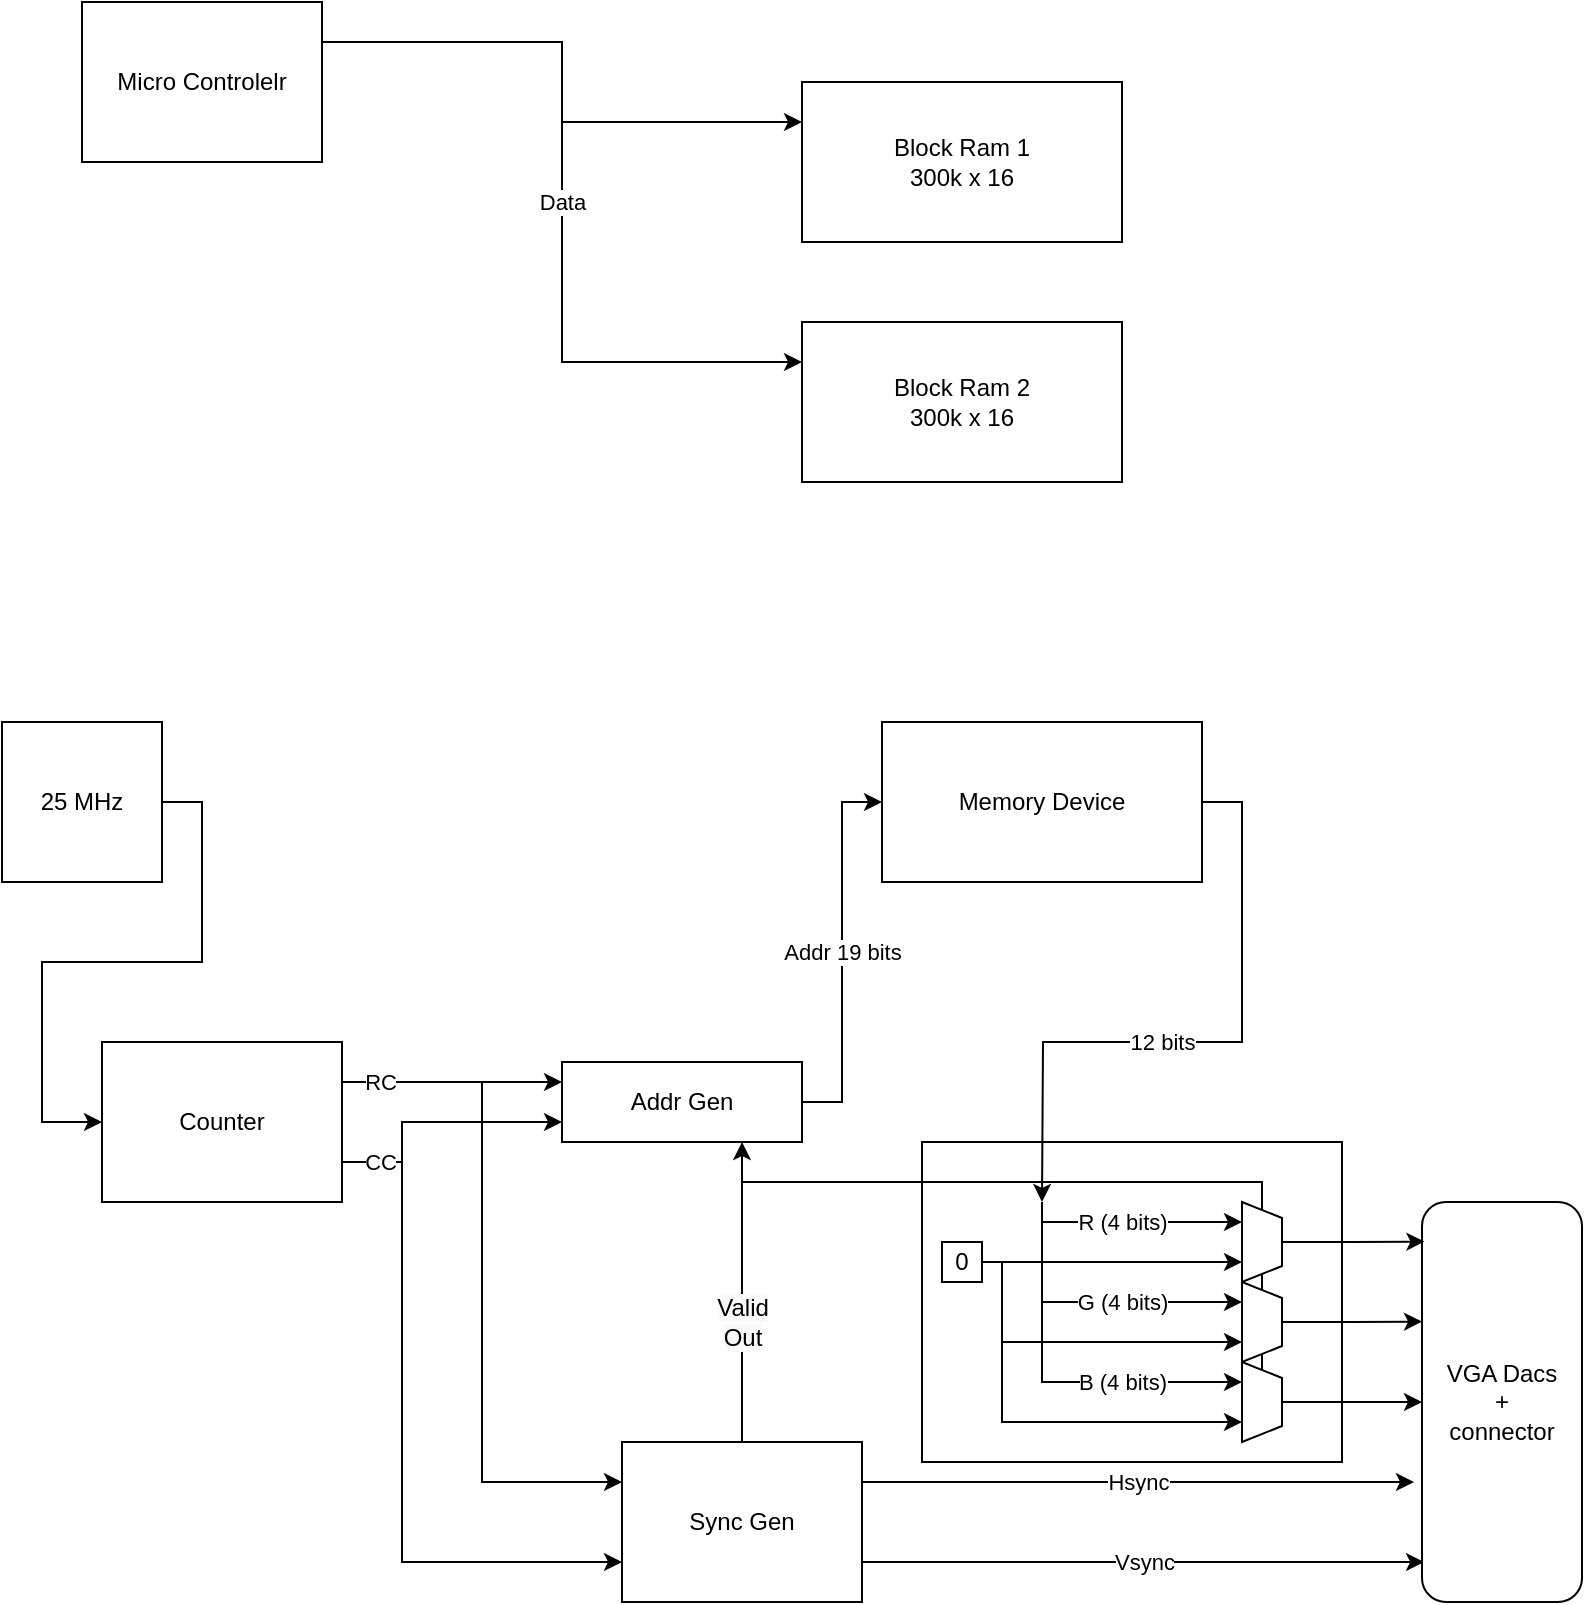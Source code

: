 <mxfile version="12.4.2" type="device" pages="1"><diagram id="L-1BCRLC5HpaTcKWwyJb" name="Page-1"><mxGraphModel dx="1385" dy="793" grid="1" gridSize="10" guides="1" tooltips="1" connect="1" arrows="1" fold="1" page="1" pageScale="1" pageWidth="850" pageHeight="1100" math="0" shadow="0"><root><mxCell id="0"/><mxCell id="1" parent="0"/><mxCell id="QI0o8_uRKqciJUunr0mL-51" value="" style="rounded=0;whiteSpace=wrap;html=1;" vertex="1" parent="1"><mxGeometry x="500" y="650" width="210" height="160" as="geometry"/></mxCell><mxCell id="QI0o8_uRKqciJUunr0mL-15" style="edgeStyle=orthogonalEdgeStyle;rounded=0;orthogonalLoop=1;jettySize=auto;html=1;exitX=1;exitY=0.25;exitDx=0;exitDy=0;entryX=0;entryY=0.25;entryDx=0;entryDy=0;" edge="1" parent="1" source="QI0o8_uRKqciJUunr0mL-11" target="QI0o8_uRKqciJUunr0mL-10"><mxGeometry relative="1" as="geometry"/></mxCell><mxCell id="QI0o8_uRKqciJUunr0mL-1" value="Block Ram 1&lt;br&gt;300k x 16" style="rounded=0;whiteSpace=wrap;html=1;" vertex="1" parent="1"><mxGeometry x="440" y="120" width="160" height="80" as="geometry"/></mxCell><mxCell id="QI0o8_uRKqciJUunr0mL-3" style="edgeStyle=orthogonalEdgeStyle;rounded=0;orthogonalLoop=1;jettySize=auto;html=1;exitX=1;exitY=0.25;exitDx=0;exitDy=0;entryX=0;entryY=0.25;entryDx=0;entryDy=0;" edge="1" parent="1" source="QI0o8_uRKqciJUunr0mL-2" target="QI0o8_uRKqciJUunr0mL-1"><mxGeometry relative="1" as="geometry"/></mxCell><mxCell id="QI0o8_uRKqciJUunr0mL-5" value="Data" style="edgeStyle=orthogonalEdgeStyle;rounded=0;orthogonalLoop=1;jettySize=auto;html=1;exitX=1;exitY=0.25;exitDx=0;exitDy=0;entryX=0;entryY=0.25;entryDx=0;entryDy=0;" edge="1" parent="1" source="QI0o8_uRKqciJUunr0mL-2" target="QI0o8_uRKqciJUunr0mL-4"><mxGeometry relative="1" as="geometry"/></mxCell><mxCell id="QI0o8_uRKqciJUunr0mL-2" value="Micro Controlelr" style="rounded=0;whiteSpace=wrap;html=1;" vertex="1" parent="1"><mxGeometry x="80" y="80" width="120" height="80" as="geometry"/></mxCell><mxCell id="QI0o8_uRKqciJUunr0mL-4" value="Block Ram 2&lt;br&gt;300k x 16" style="rounded=0;whiteSpace=wrap;html=1;" vertex="1" parent="1"><mxGeometry x="440" y="240" width="160" height="80" as="geometry"/></mxCell><mxCell id="QI0o8_uRKqciJUunr0mL-8" value="Hsync" style="edgeStyle=orthogonalEdgeStyle;rounded=0;orthogonalLoop=1;jettySize=auto;html=1;exitX=1;exitY=0.25;exitDx=0;exitDy=0;entryX=-0.05;entryY=0.7;entryDx=0;entryDy=0;entryPerimeter=0;" edge="1" parent="1" source="QI0o8_uRKqciJUunr0mL-6" target="QI0o8_uRKqciJUunr0mL-7"><mxGeometry relative="1" as="geometry"/></mxCell><mxCell id="QI0o8_uRKqciJUunr0mL-9" value="Vsync" style="edgeStyle=orthogonalEdgeStyle;rounded=0;orthogonalLoop=1;jettySize=auto;html=1;exitX=1;exitY=0.75;exitDx=0;exitDy=0;entryX=0.013;entryY=0.9;entryDx=0;entryDy=0;entryPerimeter=0;" edge="1" parent="1" source="QI0o8_uRKqciJUunr0mL-6" target="QI0o8_uRKqciJUunr0mL-7"><mxGeometry relative="1" as="geometry"/></mxCell><mxCell id="QI0o8_uRKqciJUunr0mL-49" style="edgeStyle=orthogonalEdgeStyle;rounded=0;orthogonalLoop=1;jettySize=auto;html=1;exitX=0.5;exitY=0;exitDx=0;exitDy=0;entryX=0.75;entryY=1;entryDx=0;entryDy=0;endArrow=classic;endFill=1;" edge="1" parent="1" source="QI0o8_uRKqciJUunr0mL-6" target="QI0o8_uRKqciJUunr0mL-10"><mxGeometry relative="1" as="geometry"/></mxCell><mxCell id="QI0o8_uRKqciJUunr0mL-6" value="Sync Gen" style="rounded=0;whiteSpace=wrap;html=1;" vertex="1" parent="1"><mxGeometry x="350" y="800" width="120" height="80" as="geometry"/></mxCell><mxCell id="QI0o8_uRKqciJUunr0mL-7" value="VGA Dacs&lt;br&gt;+&lt;br&gt;connector" style="rounded=1;whiteSpace=wrap;html=1;" vertex="1" parent="1"><mxGeometry x="750" y="680" width="80" height="200" as="geometry"/></mxCell><mxCell id="QI0o8_uRKqciJUunr0mL-18" value="Addr 19 bits" style="edgeStyle=orthogonalEdgeStyle;rounded=0;orthogonalLoop=1;jettySize=auto;html=1;exitX=1;exitY=0.5;exitDx=0;exitDy=0;entryX=0;entryY=0.5;entryDx=0;entryDy=0;" edge="1" parent="1" source="QI0o8_uRKqciJUunr0mL-10" target="QI0o8_uRKqciJUunr0mL-17"><mxGeometry relative="1" as="geometry"/></mxCell><mxCell id="QI0o8_uRKqciJUunr0mL-10" value="Addr Gen" style="rounded=0;whiteSpace=wrap;html=1;" vertex="1" parent="1"><mxGeometry x="320" y="610" width="120" height="40" as="geometry"/></mxCell><mxCell id="QI0o8_uRKqciJUunr0mL-12" value="RC" style="edgeStyle=orthogonalEdgeStyle;rounded=0;orthogonalLoop=1;jettySize=auto;html=1;exitX=1;exitY=0.25;exitDx=0;exitDy=0;entryX=0;entryY=0.25;entryDx=0;entryDy=0;" edge="1" parent="1" source="QI0o8_uRKqciJUunr0mL-11" target="QI0o8_uRKqciJUunr0mL-6"><mxGeometry x="-0.888" relative="1" as="geometry"><mxPoint as="offset"/></mxGeometry></mxCell><mxCell id="QI0o8_uRKqciJUunr0mL-44" style="edgeStyle=orthogonalEdgeStyle;rounded=0;orthogonalLoop=1;jettySize=auto;html=1;exitX=1;exitY=0.75;exitDx=0;exitDy=0;entryX=0;entryY=0.75;entryDx=0;entryDy=0;endArrow=classic;endFill=1;" edge="1" parent="1" source="QI0o8_uRKqciJUunr0mL-11" target="QI0o8_uRKqciJUunr0mL-10"><mxGeometry relative="1" as="geometry"><Array as="points"><mxPoint x="240" y="660"/><mxPoint x="240" y="640"/></Array></mxGeometry></mxCell><mxCell id="QI0o8_uRKqciJUunr0mL-11" value="Counter" style="rounded=0;whiteSpace=wrap;html=1;" vertex="1" parent="1"><mxGeometry x="90" y="600" width="120" height="80" as="geometry"/></mxCell><mxCell id="QI0o8_uRKqciJUunr0mL-14" value="CC" style="edgeStyle=orthogonalEdgeStyle;rounded=0;orthogonalLoop=1;jettySize=auto;html=1;exitX=1;exitY=0.75;exitDx=0;exitDy=0;entryX=0;entryY=0.75;entryDx=0;entryDy=0;" edge="1" parent="1" source="QI0o8_uRKqciJUunr0mL-11" target="QI0o8_uRKqciJUunr0mL-6"><mxGeometry x="-0.888" relative="1" as="geometry"><mxPoint x="210.333" y="700.333" as="sourcePoint"/><Array as="points"><mxPoint x="240" y="660"/><mxPoint x="240" y="860"/></Array><mxPoint as="offset"/></mxGeometry></mxCell><mxCell id="QI0o8_uRKqciJUunr0mL-19" value="12 bits" style="edgeStyle=orthogonalEdgeStyle;rounded=0;orthogonalLoop=1;jettySize=auto;html=1;exitX=1;exitY=0.5;exitDx=0;exitDy=0;" edge="1" parent="1" source="QI0o8_uRKqciJUunr0mL-17"><mxGeometry x="0.128" relative="1" as="geometry"><mxPoint x="560" y="680" as="targetPoint"/><mxPoint as="offset"/></mxGeometry></mxCell><mxCell id="QI0o8_uRKqciJUunr0mL-17" value="Memory Device" style="rounded=0;whiteSpace=wrap;html=1;" vertex="1" parent="1"><mxGeometry x="480" y="440" width="160" height="80" as="geometry"/></mxCell><mxCell id="QI0o8_uRKqciJUunr0mL-21" value="R (4 bits)" style="edgeStyle=orthogonalEdgeStyle;endArrow=classic;html=1;rounded=0;entryX=0.25;entryY=1;entryDx=0;entryDy=0;" edge="1" parent="1" target="QI0o8_uRKqciJUunr0mL-29"><mxGeometry x="-0.097" width="50" height="50" relative="1" as="geometry"><mxPoint x="560" y="680" as="sourcePoint"/><mxPoint x="630" y="704" as="targetPoint"/><Array as="points"><mxPoint x="560" y="690"/></Array><mxPoint as="offset"/></mxGeometry></mxCell><mxCell id="QI0o8_uRKqciJUunr0mL-22" value="G (4 bits)" style="edgeStyle=orthogonalEdgeStyle;endArrow=classic;html=1;rounded=0;entryX=0.25;entryY=1;entryDx=0;entryDy=0;" edge="1" parent="1" target="QI0o8_uRKqciJUunr0mL-30"><mxGeometry x="0.196" width="50" height="50" relative="1" as="geometry"><mxPoint x="560" y="680" as="sourcePoint"/><mxPoint x="630" y="720" as="targetPoint"/><Array as="points"><mxPoint x="560" y="730"/></Array><mxPoint as="offset"/></mxGeometry></mxCell><mxCell id="QI0o8_uRKqciJUunr0mL-23" value="B (4 bits)" style="edgeStyle=orthogonalEdgeStyle;endArrow=classic;html=1;rounded=0;entryX=0.25;entryY=1;entryDx=0;entryDy=0;" edge="1" parent="1" target="QI0o8_uRKqciJUunr0mL-31"><mxGeometry x="0.29" width="50" height="50" relative="1" as="geometry"><mxPoint x="560" y="700" as="sourcePoint"/><mxPoint x="630" y="736" as="targetPoint"/><Array as="points"><mxPoint x="560" y="770"/></Array><mxPoint as="offset"/></mxGeometry></mxCell><mxCell id="QI0o8_uRKqciJUunr0mL-25" style="edgeStyle=orthogonalEdgeStyle;rounded=0;orthogonalLoop=1;jettySize=auto;html=1;exitX=1;exitY=0.5;exitDx=0;exitDy=0;entryX=0;entryY=0.5;entryDx=0;entryDy=0;" edge="1" parent="1" source="QI0o8_uRKqciJUunr0mL-24" target="QI0o8_uRKqciJUunr0mL-11"><mxGeometry relative="1" as="geometry"><Array as="points"><mxPoint x="140" y="480"/><mxPoint x="140" y="560"/><mxPoint x="60" y="560"/><mxPoint x="60" y="640"/></Array></mxGeometry></mxCell><mxCell id="QI0o8_uRKqciJUunr0mL-24" value="25 MHz" style="rounded=0;whiteSpace=wrap;html=1;" vertex="1" parent="1"><mxGeometry x="40" y="440" width="80" height="80" as="geometry"/></mxCell><mxCell id="QI0o8_uRKqciJUunr0mL-36" style="edgeStyle=orthogonalEdgeStyle;rounded=0;orthogonalLoop=1;jettySize=auto;html=1;exitX=0.5;exitY=0;exitDx=0;exitDy=0;entryX=0.015;entryY=0.099;entryDx=0;entryDy=0;entryPerimeter=0;" edge="1" parent="1" source="QI0o8_uRKqciJUunr0mL-29" target="QI0o8_uRKqciJUunr0mL-7"><mxGeometry relative="1" as="geometry"><mxPoint x="740" y="660" as="targetPoint"/></mxGeometry></mxCell><mxCell id="QI0o8_uRKqciJUunr0mL-50" value="" style="edgeStyle=orthogonalEdgeStyle;rounded=0;orthogonalLoop=1;jettySize=auto;html=1;endArrow=classic;endFill=1;" edge="1" parent="1" source="QI0o8_uRKqciJUunr0mL-29"><mxGeometry relative="1" as="geometry"><mxPoint x="670" y="790" as="targetPoint"/></mxGeometry></mxCell><mxCell id="QI0o8_uRKqciJUunr0mL-37" style="edgeStyle=orthogonalEdgeStyle;rounded=0;orthogonalLoop=1;jettySize=auto;html=1;exitX=0.5;exitY=0;exitDx=0;exitDy=0;entryX=0;entryY=0.299;entryDx=0;entryDy=0;entryPerimeter=0;" edge="1" parent="1" source="QI0o8_uRKqciJUunr0mL-30" target="QI0o8_uRKqciJUunr0mL-7"><mxGeometry relative="1" as="geometry"><mxPoint x="715" y="710" as="targetPoint"/></mxGeometry></mxCell><mxCell id="QI0o8_uRKqciJUunr0mL-38" style="edgeStyle=orthogonalEdgeStyle;rounded=0;orthogonalLoop=1;jettySize=auto;html=1;exitX=0.5;exitY=0;exitDx=0;exitDy=0;entryX=0;entryY=0.5;entryDx=0;entryDy=0;" edge="1" parent="1" source="QI0o8_uRKqciJUunr0mL-31" target="QI0o8_uRKqciJUunr0mL-7"><mxGeometry relative="1" as="geometry"/></mxCell><mxCell id="QI0o8_uRKqciJUunr0mL-40" style="edgeStyle=orthogonalEdgeStyle;rounded=0;orthogonalLoop=1;jettySize=auto;html=1;exitX=1;exitY=0.5;exitDx=0;exitDy=0;entryX=0.75;entryY=1;entryDx=0;entryDy=0;endArrow=classic;endFill=1;" edge="1" parent="1" source="QI0o8_uRKqciJUunr0mL-39" target="QI0o8_uRKqciJUunr0mL-29"><mxGeometry relative="1" as="geometry"/></mxCell><mxCell id="QI0o8_uRKqciJUunr0mL-41" style="edgeStyle=orthogonalEdgeStyle;rounded=0;orthogonalLoop=1;jettySize=auto;html=1;exitX=1;exitY=0.5;exitDx=0;exitDy=0;entryX=0.75;entryY=1;entryDx=0;entryDy=0;endArrow=classic;endFill=1;" edge="1" parent="1" source="QI0o8_uRKqciJUunr0mL-39" target="QI0o8_uRKqciJUunr0mL-30"><mxGeometry relative="1" as="geometry"><Array as="points"><mxPoint x="540" y="710"/><mxPoint x="540" y="750"/></Array></mxGeometry></mxCell><mxCell id="QI0o8_uRKqciJUunr0mL-42" style="edgeStyle=orthogonalEdgeStyle;rounded=0;orthogonalLoop=1;jettySize=auto;html=1;exitX=1;exitY=0.5;exitDx=0;exitDy=0;entryX=0.75;entryY=1;entryDx=0;entryDy=0;endArrow=classic;endFill=1;" edge="1" parent="1" source="QI0o8_uRKqciJUunr0mL-39" target="QI0o8_uRKqciJUunr0mL-31"><mxGeometry relative="1" as="geometry"><Array as="points"><mxPoint x="540" y="710"/><mxPoint x="540" y="790"/></Array></mxGeometry></mxCell><mxCell id="QI0o8_uRKqciJUunr0mL-39" value="0" style="rounded=0;whiteSpace=wrap;html=1;" vertex="1" parent="1"><mxGeometry x="510" y="700" width="20" height="20" as="geometry"/></mxCell><mxCell id="QI0o8_uRKqciJUunr0mL-33" value="&lt;span style=&quot;font-size: 12px ; white-space: normal ; background-color: rgb(248 , 249 , 250)&quot;&gt;Valid Out&lt;/span&gt;" style="edgeStyle=orthogonalEdgeStyle;rounded=0;orthogonalLoop=1;jettySize=auto;html=1;exitX=0.5;exitY=0;exitDx=0;exitDy=0;entryX=1;entryY=0.5;entryDx=0;entryDy=0;endArrow=none;endFill=0;" edge="1" parent="1" source="QI0o8_uRKqciJUunr0mL-6" target="QI0o8_uRKqciJUunr0mL-31"><mxGeometry x="-0.768" relative="1" as="geometry"><Array as="points"><mxPoint x="410" y="670"/><mxPoint x="670" y="670"/></Array><mxPoint as="offset"/></mxGeometry></mxCell><mxCell id="QI0o8_uRKqciJUunr0mL-29" value="" style="shape=trapezoid;perimeter=trapezoidPerimeter;whiteSpace=wrap;html=1;rotation=90;" vertex="1" parent="1"><mxGeometry x="650" y="690" width="40" height="20" as="geometry"/></mxCell><mxCell id="QI0o8_uRKqciJUunr0mL-30" value="" style="shape=trapezoid;perimeter=trapezoidPerimeter;whiteSpace=wrap;html=1;rotation=90;" vertex="1" parent="1"><mxGeometry x="650" y="730" width="40" height="20" as="geometry"/></mxCell><mxCell id="QI0o8_uRKqciJUunr0mL-31" value="" style="shape=trapezoid;perimeter=trapezoidPerimeter;whiteSpace=wrap;html=1;rotation=90;" vertex="1" parent="1"><mxGeometry x="650" y="770" width="40" height="20" as="geometry"/></mxCell></root></mxGraphModel></diagram></mxfile>